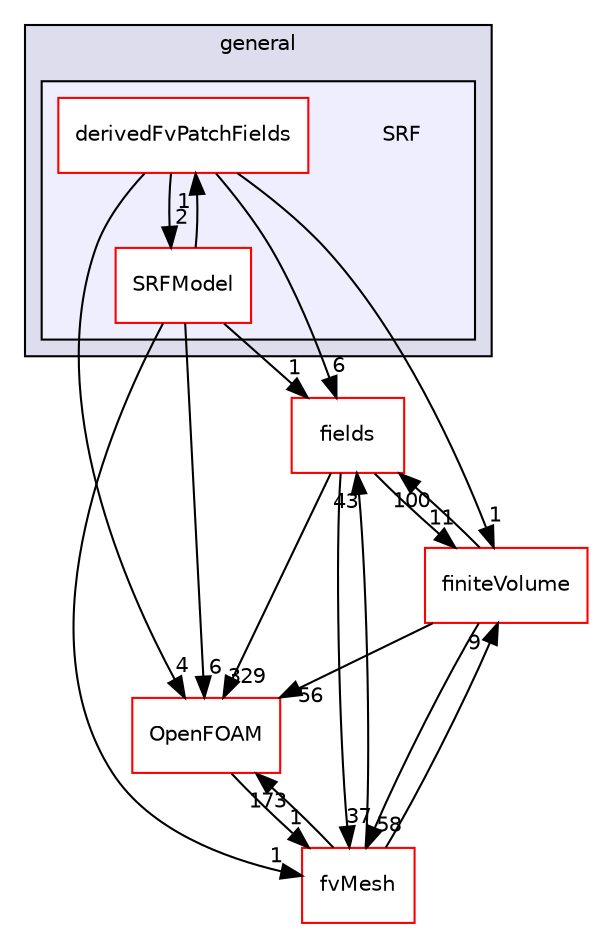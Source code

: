 digraph "src/finiteVolume/cfdTools/general/SRF" {
  bgcolor=transparent;
  compound=true
  node [ fontsize="10", fontname="Helvetica"];
  edge [ labelfontsize="10", labelfontname="Helvetica"];
  subgraph clusterdir_c5259e3096ae0265e0b8b287024f0a94 {
    graph [ bgcolor="#ddddee", pencolor="black", label="general" fontname="Helvetica", fontsize="10", URL="dir_c5259e3096ae0265e0b8b287024f0a94.html"]
  subgraph clusterdir_64d089819bb46d4ae7248726dbfc6926 {
    graph [ bgcolor="#eeeeff", pencolor="black", label="" URL="dir_64d089819bb46d4ae7248726dbfc6926.html"];
    dir_64d089819bb46d4ae7248726dbfc6926 [shape=plaintext label="SRF"];
    dir_e6c8430525c77a3f3bc12a1936999b76 [shape=box label="derivedFvPatchFields" color="red" fillcolor="white" style="filled" URL="dir_e6c8430525c77a3f3bc12a1936999b76.html"];
    dir_d3c6f5247a3bbdb19cd7c66f286a8e07 [shape=box label="SRFModel" color="red" fillcolor="white" style="filled" URL="dir_d3c6f5247a3bbdb19cd7c66f286a8e07.html"];
  }
  }
  dir_25ab4a83a983f7bb7a38b7f63bb141b7 [shape=box label="fields" color="red" URL="dir_25ab4a83a983f7bb7a38b7f63bb141b7.html"];
  dir_2ea871e4defbdbd60808750cae643c63 [shape=box label="finiteVolume" color="red" URL="dir_2ea871e4defbdbd60808750cae643c63.html"];
  dir_c382fa095c9c33d8673c0dd60aaef275 [shape=box label="fvMesh" color="red" URL="dir_c382fa095c9c33d8673c0dd60aaef275.html"];
  dir_c5473ff19b20e6ec4dfe5c310b3778a8 [shape=box label="OpenFOAM" color="red" URL="dir_c5473ff19b20e6ec4dfe5c310b3778a8.html"];
  dir_25ab4a83a983f7bb7a38b7f63bb141b7->dir_2ea871e4defbdbd60808750cae643c63 [headlabel="11", labeldistance=1.5 headhref="dir_000931_001053.html"];
  dir_25ab4a83a983f7bb7a38b7f63bb141b7->dir_c382fa095c9c33d8673c0dd60aaef275 [headlabel="37", labeldistance=1.5 headhref="dir_000931_001114.html"];
  dir_25ab4a83a983f7bb7a38b7f63bb141b7->dir_c5473ff19b20e6ec4dfe5c310b3778a8 [headlabel="329", labeldistance=1.5 headhref="dir_000931_001887.html"];
  dir_d3c6f5247a3bbdb19cd7c66f286a8e07->dir_25ab4a83a983f7bb7a38b7f63bb141b7 [headlabel="1", labeldistance=1.5 headhref="dir_000923_000931.html"];
  dir_d3c6f5247a3bbdb19cd7c66f286a8e07->dir_e6c8430525c77a3f3bc12a1936999b76 [headlabel="1", labeldistance=1.5 headhref="dir_000923_000920.html"];
  dir_d3c6f5247a3bbdb19cd7c66f286a8e07->dir_c382fa095c9c33d8673c0dd60aaef275 [headlabel="1", labeldistance=1.5 headhref="dir_000923_001114.html"];
  dir_d3c6f5247a3bbdb19cd7c66f286a8e07->dir_c5473ff19b20e6ec4dfe5c310b3778a8 [headlabel="6", labeldistance=1.5 headhref="dir_000923_001887.html"];
  dir_2ea871e4defbdbd60808750cae643c63->dir_25ab4a83a983f7bb7a38b7f63bb141b7 [headlabel="100", labeldistance=1.5 headhref="dir_001053_000931.html"];
  dir_2ea871e4defbdbd60808750cae643c63->dir_c382fa095c9c33d8673c0dd60aaef275 [headlabel="58", labeldistance=1.5 headhref="dir_001053_001114.html"];
  dir_2ea871e4defbdbd60808750cae643c63->dir_c5473ff19b20e6ec4dfe5c310b3778a8 [headlabel="56", labeldistance=1.5 headhref="dir_001053_001887.html"];
  dir_e6c8430525c77a3f3bc12a1936999b76->dir_25ab4a83a983f7bb7a38b7f63bb141b7 [headlabel="6", labeldistance=1.5 headhref="dir_000920_000931.html"];
  dir_e6c8430525c77a3f3bc12a1936999b76->dir_d3c6f5247a3bbdb19cd7c66f286a8e07 [headlabel="2", labeldistance=1.5 headhref="dir_000920_000923.html"];
  dir_e6c8430525c77a3f3bc12a1936999b76->dir_2ea871e4defbdbd60808750cae643c63 [headlabel="1", labeldistance=1.5 headhref="dir_000920_001053.html"];
  dir_e6c8430525c77a3f3bc12a1936999b76->dir_c5473ff19b20e6ec4dfe5c310b3778a8 [headlabel="4", labeldistance=1.5 headhref="dir_000920_001887.html"];
  dir_c382fa095c9c33d8673c0dd60aaef275->dir_25ab4a83a983f7bb7a38b7f63bb141b7 [headlabel="43", labeldistance=1.5 headhref="dir_001114_000931.html"];
  dir_c382fa095c9c33d8673c0dd60aaef275->dir_2ea871e4defbdbd60808750cae643c63 [headlabel="9", labeldistance=1.5 headhref="dir_001114_001053.html"];
  dir_c382fa095c9c33d8673c0dd60aaef275->dir_c5473ff19b20e6ec4dfe5c310b3778a8 [headlabel="173", labeldistance=1.5 headhref="dir_001114_001887.html"];
  dir_c5473ff19b20e6ec4dfe5c310b3778a8->dir_c382fa095c9c33d8673c0dd60aaef275 [headlabel="1", labeldistance=1.5 headhref="dir_001887_001114.html"];
}
